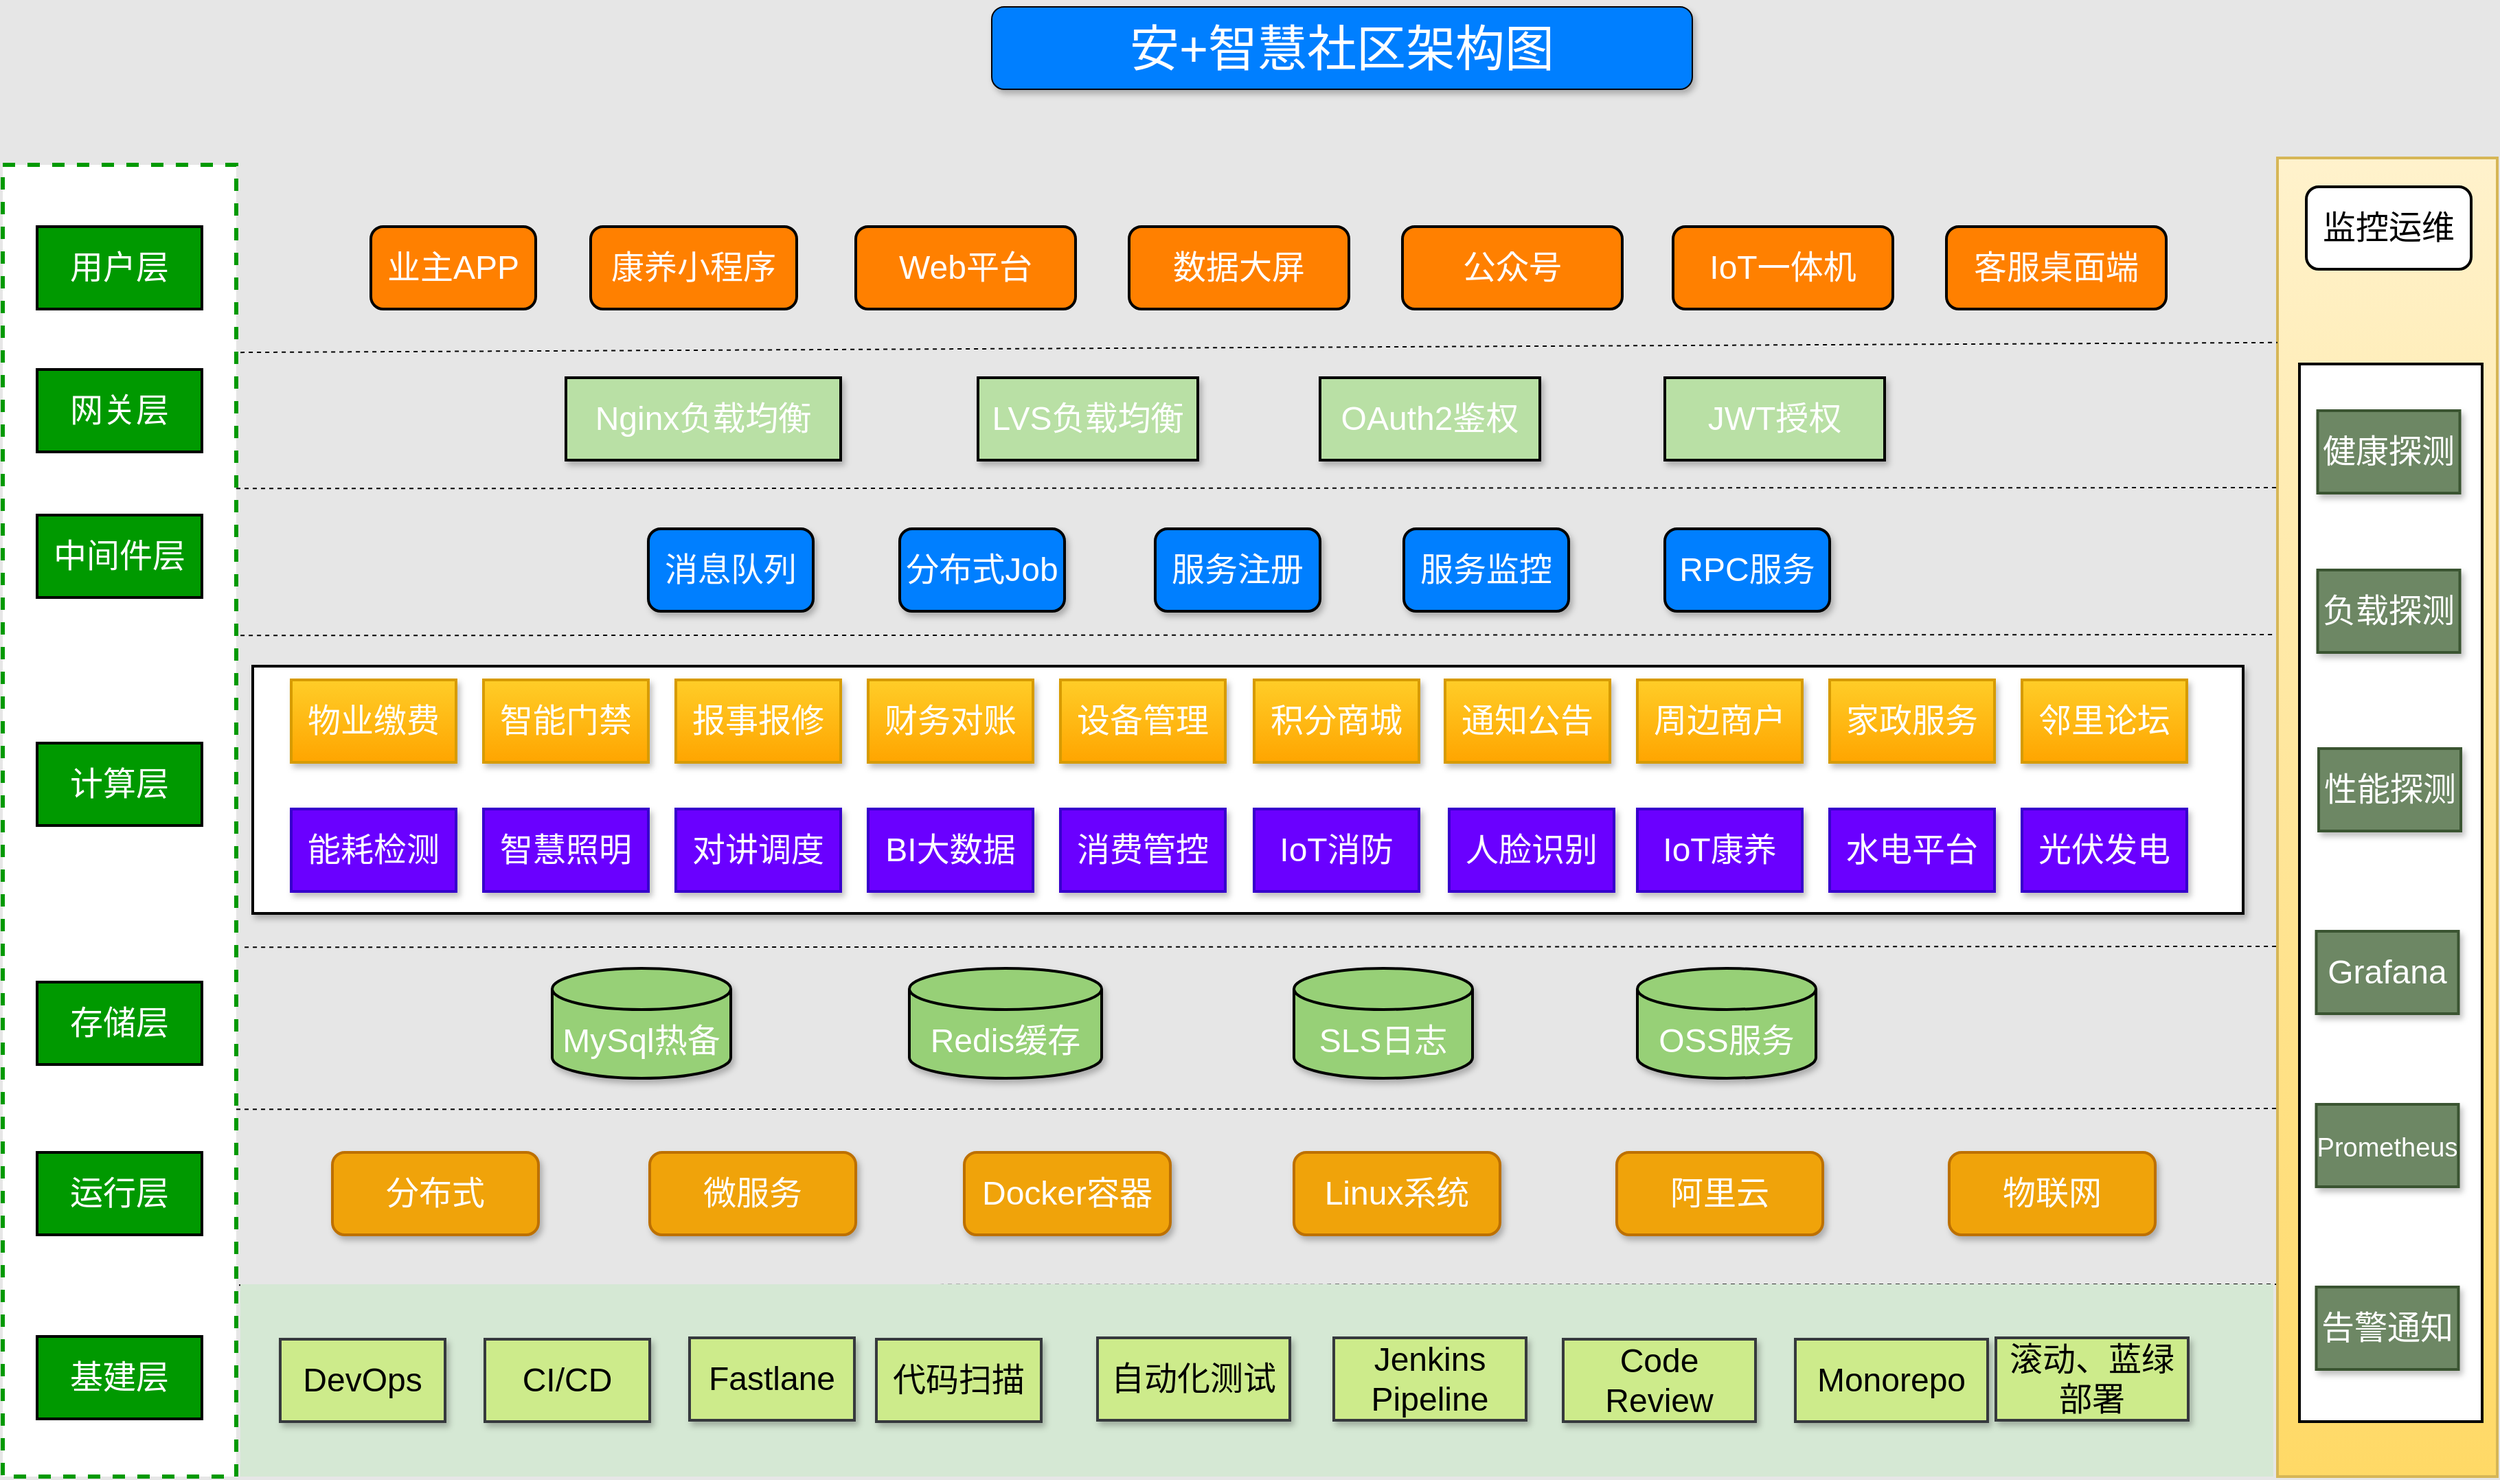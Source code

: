 <mxfile version="15.7.4" type="github">
  <diagram id="Ii7Qvp2UMPxbZerNqTWp" name="Page-1">
    <mxGraphModel dx="3262" dy="1514" grid="1" gridSize="10" guides="1" tooltips="1" connect="1" arrows="1" fold="1" page="0" pageScale="1" pageWidth="1169" pageHeight="827" background="#E6E6E6" math="0" shadow="0">
      <root>
        <mxCell id="0" />
        <mxCell id="1" parent="0" />
        <mxCell id="F0fI_rU61IQj3vAh3Y80-74" value="" style="endArrow=none;dashed=1;html=1;strokeWidth=1;rounded=0;fontSize=24;fontColor=#FFFFFF;exitX=1.018;exitY=0.143;exitDx=0;exitDy=0;exitPerimeter=0;entryX=0;entryY=0.14;entryDx=0;entryDy=0;entryPerimeter=0;" edge="1" parent="1">
          <mxGeometry width="50" height="50" relative="1" as="geometry">
            <mxPoint x="-930" y="820.67" as="sourcePoint" />
            <mxPoint x="576.94" y="820" as="targetPoint" />
          </mxGeometry>
        </mxCell>
        <mxCell id="F0fI_rU61IQj3vAh3Y80-73" value="" style="endArrow=none;dashed=1;html=1;strokeWidth=1;rounded=0;fontSize=24;fontColor=#FFFFFF;exitX=1.018;exitY=0.143;exitDx=0;exitDy=0;exitPerimeter=0;entryX=0;entryY=0.14;entryDx=0;entryDy=0;entryPerimeter=0;" edge="1" parent="1">
          <mxGeometry width="50" height="50" relative="1" as="geometry">
            <mxPoint x="-920" y="692.67" as="sourcePoint" />
            <mxPoint x="586.94" y="692" as="targetPoint" />
          </mxGeometry>
        </mxCell>
        <mxCell id="F0fI_rU61IQj3vAh3Y80-45" value="" style="endArrow=none;dashed=1;html=1;strokeWidth=1;rounded=0;fontSize=24;fontColor=#FFFFFF;exitX=1.018;exitY=0.143;exitDx=0;exitDy=0;exitPerimeter=0;entryX=0;entryY=0.14;entryDx=0;entryDy=0;entryPerimeter=0;" edge="1" parent="1">
          <mxGeometry width="50" height="50" relative="1" as="geometry">
            <mxPoint x="-913.94" y="574.67" as="sourcePoint" />
            <mxPoint x="593" y="574" as="targetPoint" />
          </mxGeometry>
        </mxCell>
        <mxCell id="F0fI_rU61IQj3vAh3Y80-44" value="" style="endArrow=none;dashed=1;html=1;strokeWidth=1;rounded=0;fontSize=24;fontColor=#FFFFFF;exitX=1.018;exitY=0.143;exitDx=0;exitDy=0;exitPerimeter=0;entryX=0;entryY=0.14;entryDx=0;entryDy=0;entryPerimeter=0;" edge="1" parent="1">
          <mxGeometry width="50" height="50" relative="1" as="geometry">
            <mxPoint x="-916.94" y="347.67" as="sourcePoint" />
            <mxPoint x="590" y="347" as="targetPoint" />
          </mxGeometry>
        </mxCell>
        <mxCell id="F0fI_rU61IQj3vAh3Y80-43" value="" style="endArrow=none;dashed=1;html=1;strokeWidth=1;rounded=0;fontSize=24;fontColor=#FFFFFF;exitX=1.018;exitY=0.143;exitDx=0;exitDy=0;exitPerimeter=0;entryX=0;entryY=0.14;entryDx=0;entryDy=0;entryPerimeter=0;" edge="1" parent="1">
          <mxGeometry width="50" height="50" relative="1" as="geometry">
            <mxPoint x="-920" y="240.67" as="sourcePoint" />
            <mxPoint x="586.94" y="240.0" as="targetPoint" />
          </mxGeometry>
        </mxCell>
        <mxCell id="F0fI_rU61IQj3vAh3Y80-2" value="安+智慧社区架构图" style="rounded=1;whiteSpace=wrap;html=1;labelBackgroundColor=none;fontSize=36;fontColor=#FFFFFF;fillColor=#007FFF;shadow=1;" vertex="1" parent="1">
          <mxGeometry x="-370" y="-110" width="510" height="60" as="geometry" />
        </mxCell>
        <mxCell id="F0fI_rU61IQj3vAh3Y80-4" value="" style="whiteSpace=wrap;html=1;labelBackgroundColor=none;fontSize=36;dashed=1;strokeWidth=3;strokeColor=#009900;rounded=0;shadow=0;sketch=0;glass=0;perimeterSpacing=0;" vertex="1" parent="1">
          <mxGeometry x="-1090" y="5" width="170" height="955" as="geometry" />
        </mxCell>
        <mxCell id="F0fI_rU61IQj3vAh3Y80-5" value="用户层" style="rounded=0;whiteSpace=wrap;html=1;shadow=0;glass=0;labelBackgroundColor=none;sketch=0;fontSize=24;fontColor=#FFFFFF;strokeColor=default;strokeWidth=2;fillColor=#009900;" vertex="1" parent="1">
          <mxGeometry x="-1065" y="50" width="120" height="60" as="geometry" />
        </mxCell>
        <mxCell id="F0fI_rU61IQj3vAh3Y80-6" value="网关层" style="rounded=0;whiteSpace=wrap;html=1;shadow=0;glass=0;labelBackgroundColor=none;sketch=0;fontSize=24;fontColor=#FFFFFF;strokeColor=default;strokeWidth=2;fillColor=#009900;" vertex="1" parent="1">
          <mxGeometry x="-1065" y="154" width="120" height="60" as="geometry" />
        </mxCell>
        <mxCell id="F0fI_rU61IQj3vAh3Y80-7" value="中间件层" style="rounded=0;whiteSpace=wrap;html=1;shadow=0;glass=0;labelBackgroundColor=none;sketch=0;fontSize=24;fontColor=#FFFFFF;strokeColor=default;strokeWidth=2;fillColor=#009900;" vertex="1" parent="1">
          <mxGeometry x="-1065" y="260" width="120" height="60" as="geometry" />
        </mxCell>
        <mxCell id="F0fI_rU61IQj3vAh3Y80-8" value="计算层" style="rounded=0;whiteSpace=wrap;html=1;shadow=0;glass=0;labelBackgroundColor=none;sketch=0;fontSize=24;fontColor=#FFFFFF;strokeColor=default;strokeWidth=2;fillColor=#009900;" vertex="1" parent="1">
          <mxGeometry x="-1065" y="426" width="120" height="60" as="geometry" />
        </mxCell>
        <mxCell id="F0fI_rU61IQj3vAh3Y80-9" value="存储层" style="rounded=0;whiteSpace=wrap;html=1;shadow=0;glass=0;labelBackgroundColor=none;sketch=0;fontSize=24;fontColor=#FFFFFF;strokeColor=default;strokeWidth=2;fillColor=#009900;" vertex="1" parent="1">
          <mxGeometry x="-1065" y="600" width="120" height="60" as="geometry" />
        </mxCell>
        <mxCell id="F0fI_rU61IQj3vAh3Y80-10" value="运行层" style="rounded=0;whiteSpace=wrap;html=1;shadow=0;glass=0;labelBackgroundColor=none;sketch=0;fontSize=24;fontColor=#FFFFFF;strokeColor=default;strokeWidth=2;fillColor=#009900;" vertex="1" parent="1">
          <mxGeometry x="-1065" y="724" width="120" height="60" as="geometry" />
        </mxCell>
        <mxCell id="F0fI_rU61IQj3vAh3Y80-11" value="基建层" style="rounded=0;whiteSpace=wrap;html=1;shadow=0;glass=0;labelBackgroundColor=none;sketch=0;fontSize=24;fontColor=#FFFFFF;strokeColor=default;strokeWidth=2;fillColor=#009900;" vertex="1" parent="1">
          <mxGeometry x="-1065" y="858" width="120" height="60" as="geometry" />
        </mxCell>
        <mxCell id="F0fI_rU61IQj3vAh3Y80-19" value="" style="whiteSpace=wrap;html=1;rounded=0;shadow=0;glass=0;labelBackgroundColor=none;sketch=0;fontSize=24;strokeColor=#d6b656;strokeWidth=2;fillColor=#fff2cc;gradientColor=#ffd966;" vertex="1" parent="1">
          <mxGeometry x="566" width="160" height="960" as="geometry" />
        </mxCell>
        <mxCell id="F0fI_rU61IQj3vAh3Y80-20" value="&lt;font color=&quot;#000000&quot;&gt;监控运维&lt;/font&gt;" style="rounded=1;whiteSpace=wrap;html=1;shadow=0;glass=0;labelBackgroundColor=none;sketch=0;fontSize=24;fontColor=#FFFFFF;strokeColor=default;strokeWidth=2;fillColor=#FFFFFF;" vertex="1" parent="1">
          <mxGeometry x="587" y="21" width="120" height="60" as="geometry" />
        </mxCell>
        <mxCell id="F0fI_rU61IQj3vAh3Y80-21" value="&lt;font color=&quot;#ffffff&quot;&gt;业主APP&lt;/font&gt;" style="rounded=1;whiteSpace=wrap;html=1;shadow=0;glass=0;labelBackgroundColor=none;sketch=0;fontSize=24;fontColor=#000000;strokeColor=default;strokeWidth=2;fillColor=#FF8000;" vertex="1" parent="1">
          <mxGeometry x="-822" y="50" width="120" height="60" as="geometry" />
        </mxCell>
        <mxCell id="F0fI_rU61IQj3vAh3Y80-22" value="&lt;font color=&quot;#ffffff&quot;&gt;康养小程序&lt;/font&gt;" style="rounded=1;whiteSpace=wrap;html=1;shadow=0;glass=0;labelBackgroundColor=none;sketch=0;fontSize=24;fontColor=#000000;strokeColor=default;strokeWidth=2;fillColor=#FF8000;" vertex="1" parent="1">
          <mxGeometry x="-662" y="50" width="150" height="60" as="geometry" />
        </mxCell>
        <mxCell id="F0fI_rU61IQj3vAh3Y80-23" value="&lt;font color=&quot;#ffffff&quot;&gt;Web平台&lt;/font&gt;" style="rounded=1;whiteSpace=wrap;html=1;shadow=0;glass=0;labelBackgroundColor=none;sketch=0;fontSize=24;fontColor=#000000;strokeColor=default;strokeWidth=2;fillColor=#FF8000;" vertex="1" parent="1">
          <mxGeometry x="-469" y="50" width="160" height="60" as="geometry" />
        </mxCell>
        <mxCell id="F0fI_rU61IQj3vAh3Y80-24" value="&lt;font color=&quot;#ffffff&quot;&gt;数据大屏&lt;/font&gt;" style="rounded=1;whiteSpace=wrap;html=1;shadow=0;glass=0;labelBackgroundColor=none;sketch=0;fontSize=24;fontColor=#000000;strokeColor=default;strokeWidth=2;fillColor=#FF8000;" vertex="1" parent="1">
          <mxGeometry x="-270" y="50" width="160" height="60" as="geometry" />
        </mxCell>
        <mxCell id="F0fI_rU61IQj3vAh3Y80-25" value="&lt;font color=&quot;#ffffff&quot;&gt;公众号&lt;/font&gt;" style="rounded=1;whiteSpace=wrap;html=1;shadow=0;glass=0;labelBackgroundColor=none;sketch=0;fontSize=24;fontColor=#000000;strokeColor=default;strokeWidth=2;fillColor=#FF8000;" vertex="1" parent="1">
          <mxGeometry x="-71" y="50" width="160" height="60" as="geometry" />
        </mxCell>
        <mxCell id="F0fI_rU61IQj3vAh3Y80-26" value="&lt;span style=&quot;color: rgb(255 , 255 , 255)&quot;&gt;IoT&lt;/span&gt;&lt;font color=&quot;#ffffff&quot;&gt;一体机&lt;/font&gt;" style="rounded=1;whiteSpace=wrap;html=1;shadow=0;glass=0;labelBackgroundColor=none;sketch=0;fontSize=24;fontColor=#000000;strokeColor=default;strokeWidth=2;fillColor=#FF8000;" vertex="1" parent="1">
          <mxGeometry x="126" y="50" width="160" height="60" as="geometry" />
        </mxCell>
        <mxCell id="F0fI_rU61IQj3vAh3Y80-27" value="&lt;font color=&quot;#ffffff&quot;&gt;客服桌面端&lt;/font&gt;" style="rounded=1;whiteSpace=wrap;html=1;shadow=0;glass=0;labelBackgroundColor=none;sketch=0;fontSize=24;fontColor=#000000;strokeColor=default;strokeWidth=2;fillColor=#FF8000;" vertex="1" parent="1">
          <mxGeometry x="325" y="50" width="160" height="60" as="geometry" />
        </mxCell>
        <mxCell id="F0fI_rU61IQj3vAh3Y80-29" value="" style="endArrow=none;dashed=1;html=1;strokeWidth=1;rounded=0;fontSize=24;fontColor=#FFFFFF;exitX=1.018;exitY=0.143;exitDx=0;exitDy=0;exitPerimeter=0;entryX=0;entryY=0.14;entryDx=0;entryDy=0;entryPerimeter=0;" edge="1" parent="1" source="F0fI_rU61IQj3vAh3Y80-4" target="F0fI_rU61IQj3vAh3Y80-19">
          <mxGeometry width="50" height="50" relative="1" as="geometry">
            <mxPoint x="-850" y="180" as="sourcePoint" />
            <mxPoint x="580" y="132" as="targetPoint" />
          </mxGeometry>
        </mxCell>
        <mxCell id="F0fI_rU61IQj3vAh3Y80-30" value="Nginx负载均衡" style="rounded=0;whiteSpace=wrap;html=1;shadow=1;glass=0;labelBackgroundColor=none;sketch=0;fontSize=24;fontColor=#FFFFFF;strokeColor=default;strokeWidth=2;fillColor=#B9E0A5;" vertex="1" parent="1">
          <mxGeometry x="-680" y="160" width="200" height="60" as="geometry" />
        </mxCell>
        <mxCell id="F0fI_rU61IQj3vAh3Y80-31" value="OAuth2鉴权" style="rounded=0;whiteSpace=wrap;html=1;shadow=1;glass=0;labelBackgroundColor=none;sketch=0;fontSize=24;fontColor=#FFFFFF;strokeColor=default;strokeWidth=2;fillColor=#B9E0A5;" vertex="1" parent="1">
          <mxGeometry x="-131" y="160" width="160" height="60" as="geometry" />
        </mxCell>
        <mxCell id="F0fI_rU61IQj3vAh3Y80-33" value="MySql热备" style="shape=cylinder3;whiteSpace=wrap;html=1;boundedLbl=1;backgroundOutline=1;size=15;rounded=1;shadow=1;glass=0;labelBackgroundColor=none;sketch=0;fontSize=24;fontColor=#FFFFFF;strokeColor=default;strokeWidth=2;fillColor=#97D077;" vertex="1" parent="1">
          <mxGeometry x="-690" y="590" width="130" height="80" as="geometry" />
        </mxCell>
        <mxCell id="F0fI_rU61IQj3vAh3Y80-34" value="Redis缓存" style="shape=cylinder3;whiteSpace=wrap;html=1;boundedLbl=1;backgroundOutline=1;size=15;rounded=1;shadow=1;glass=0;labelBackgroundColor=none;sketch=0;fontSize=24;fontColor=#FFFFFF;strokeColor=default;strokeWidth=2;fillColor=#97D077;" vertex="1" parent="1">
          <mxGeometry x="-430" y="590" width="140" height="80" as="geometry" />
        </mxCell>
        <mxCell id="F0fI_rU61IQj3vAh3Y80-35" value="SLS日志" style="shape=cylinder3;whiteSpace=wrap;html=1;boundedLbl=1;backgroundOutline=1;size=15;rounded=1;shadow=1;glass=0;labelBackgroundColor=none;sketch=0;fontSize=24;fontColor=#FFFFFF;strokeColor=default;strokeWidth=2;fillColor=#97D077;" vertex="1" parent="1">
          <mxGeometry x="-150" y="590" width="130" height="80" as="geometry" />
        </mxCell>
        <mxCell id="F0fI_rU61IQj3vAh3Y80-37" value="消息队列" style="rounded=1;whiteSpace=wrap;html=1;shadow=1;glass=0;labelBackgroundColor=none;sketch=0;fontSize=24;fontColor=#FFFFFF;strokeColor=default;strokeWidth=2;fillColor=#007FFF;" vertex="1" parent="1">
          <mxGeometry x="-620" y="270" width="120" height="60" as="geometry" />
        </mxCell>
        <mxCell id="F0fI_rU61IQj3vAh3Y80-38" value="分布式Job" style="rounded=1;whiteSpace=wrap;html=1;shadow=1;glass=0;labelBackgroundColor=none;sketch=0;fontSize=24;fontColor=#FFFFFF;strokeColor=default;strokeWidth=2;fillColor=#007FFF;" vertex="1" parent="1">
          <mxGeometry x="-437" y="270" width="120" height="60" as="geometry" />
        </mxCell>
        <mxCell id="F0fI_rU61IQj3vAh3Y80-39" value="服务注册" style="rounded=1;whiteSpace=wrap;html=1;shadow=1;glass=0;labelBackgroundColor=none;sketch=0;fontSize=24;fontColor=#FFFFFF;strokeColor=default;strokeWidth=2;fillColor=#007FFF;" vertex="1" parent="1">
          <mxGeometry x="-251" y="270" width="120" height="60" as="geometry" />
        </mxCell>
        <mxCell id="F0fI_rU61IQj3vAh3Y80-40" value="服务监控" style="rounded=1;whiteSpace=wrap;html=1;shadow=1;glass=0;labelBackgroundColor=none;sketch=0;fontSize=24;fontColor=#FFFFFF;strokeColor=default;strokeWidth=2;fillColor=#007FFF;" vertex="1" parent="1">
          <mxGeometry x="-70" y="270" width="120" height="60" as="geometry" />
        </mxCell>
        <mxCell id="F0fI_rU61IQj3vAh3Y80-41" value="JWT授权" style="rounded=0;whiteSpace=wrap;html=1;shadow=1;glass=0;labelBackgroundColor=none;sketch=0;fontSize=24;fontColor=#FFFFFF;strokeColor=default;strokeWidth=2;fillColor=#B9E0A5;" vertex="1" parent="1">
          <mxGeometry x="120" y="160" width="160" height="60" as="geometry" />
        </mxCell>
        <mxCell id="F0fI_rU61IQj3vAh3Y80-42" value="OSS服务" style="shape=cylinder3;whiteSpace=wrap;html=1;boundedLbl=1;backgroundOutline=1;size=15;rounded=1;shadow=1;glass=0;labelBackgroundColor=none;sketch=0;fontSize=24;fontColor=#FFFFFF;strokeColor=default;strokeWidth=2;fillColor=#97D077;" vertex="1" parent="1">
          <mxGeometry x="100" y="590" width="130" height="80" as="geometry" />
        </mxCell>
        <mxCell id="F0fI_rU61IQj3vAh3Y80-49" value="" style="rounded=0;whiteSpace=wrap;html=1;shadow=1;glass=0;labelBackgroundColor=none;sketch=0;fontSize=24;strokeWidth=2;" vertex="1" parent="1">
          <mxGeometry x="-908" y="370" width="1449" height="180" as="geometry" />
        </mxCell>
        <mxCell id="F0fI_rU61IQj3vAh3Y80-50" value="&lt;font color=&quot;#ffffff&quot;&gt;物业缴费&lt;/font&gt;" style="rounded=0;whiteSpace=wrap;html=1;shadow=1;glass=0;labelBackgroundColor=none;sketch=0;fontSize=24;strokeColor=#d79b00;strokeWidth=2;fillColor=#ffcd28;gradientColor=#ffa500;" vertex="1" parent="1">
          <mxGeometry x="-880" y="380" width="120" height="60" as="geometry" />
        </mxCell>
        <mxCell id="F0fI_rU61IQj3vAh3Y80-51" value="&lt;font color=&quot;#ffffff&quot;&gt;智能门禁&lt;/font&gt;" style="rounded=0;whiteSpace=wrap;html=1;shadow=1;glass=0;labelBackgroundColor=none;sketch=0;fontSize=24;strokeColor=#d79b00;strokeWidth=2;fillColor=#ffcd28;gradientColor=#ffa500;" vertex="1" parent="1">
          <mxGeometry x="-740" y="380" width="120" height="60" as="geometry" />
        </mxCell>
        <mxCell id="F0fI_rU61IQj3vAh3Y80-52" value="&lt;font color=&quot;#ffffff&quot;&gt;报事报修&lt;/font&gt;" style="rounded=0;whiteSpace=wrap;html=1;shadow=1;glass=0;labelBackgroundColor=none;sketch=0;fontSize=24;strokeColor=#d79b00;strokeWidth=2;fillColor=#ffcd28;gradientColor=#ffa500;" vertex="1" parent="1">
          <mxGeometry x="-600" y="380" width="120" height="60" as="geometry" />
        </mxCell>
        <mxCell id="F0fI_rU61IQj3vAh3Y80-53" value="&lt;font color=&quot;#ffffff&quot;&gt;财务对账&lt;/font&gt;" style="rounded=0;whiteSpace=wrap;html=1;shadow=1;glass=0;labelBackgroundColor=none;sketch=0;fontSize=24;strokeColor=#d79b00;strokeWidth=2;fillColor=#ffcd28;gradientColor=#ffa500;" vertex="1" parent="1">
          <mxGeometry x="-460" y="380" width="120" height="60" as="geometry" />
        </mxCell>
        <mxCell id="F0fI_rU61IQj3vAh3Y80-54" value="&lt;font color=&quot;#ffffff&quot;&gt;设备管理&lt;/font&gt;" style="rounded=0;whiteSpace=wrap;html=1;shadow=1;glass=0;labelBackgroundColor=none;sketch=0;fontSize=24;strokeColor=#d79b00;strokeWidth=2;fillColor=#ffcd28;gradientColor=#ffa500;" vertex="1" parent="1">
          <mxGeometry x="-320" y="380" width="120" height="60" as="geometry" />
        </mxCell>
        <mxCell id="F0fI_rU61IQj3vAh3Y80-55" value="&lt;font color=&quot;#ffffff&quot;&gt;积分商城&lt;/font&gt;" style="rounded=0;whiteSpace=wrap;html=1;shadow=1;glass=0;labelBackgroundColor=none;sketch=0;fontSize=24;strokeColor=#d79b00;strokeWidth=2;fillColor=#ffcd28;gradientColor=#ffa500;" vertex="1" parent="1">
          <mxGeometry x="-179" y="380" width="120" height="60" as="geometry" />
        </mxCell>
        <mxCell id="F0fI_rU61IQj3vAh3Y80-56" value="&lt;font color=&quot;#ffffff&quot;&gt;通知公告&lt;/font&gt;" style="rounded=0;whiteSpace=wrap;html=1;shadow=1;glass=0;labelBackgroundColor=none;sketch=0;fontSize=24;strokeColor=#d79b00;strokeWidth=2;fillColor=#ffcd28;gradientColor=#ffa500;" vertex="1" parent="1">
          <mxGeometry x="-40" y="380" width="120" height="60" as="geometry" />
        </mxCell>
        <mxCell id="F0fI_rU61IQj3vAh3Y80-57" value="&lt;font color=&quot;#ffffff&quot;&gt;周边商户&lt;/font&gt;" style="rounded=0;whiteSpace=wrap;html=1;shadow=1;glass=0;labelBackgroundColor=none;sketch=0;fontSize=24;strokeColor=#d79b00;strokeWidth=2;fillColor=#ffcd28;gradientColor=#ffa500;" vertex="1" parent="1">
          <mxGeometry x="100" y="380" width="120" height="60" as="geometry" />
        </mxCell>
        <mxCell id="F0fI_rU61IQj3vAh3Y80-58" value="&lt;font color=&quot;#ffffff&quot;&gt;家政服务&lt;/font&gt;" style="rounded=0;whiteSpace=wrap;html=1;shadow=1;glass=0;labelBackgroundColor=none;sketch=0;fontSize=24;strokeColor=#d79b00;strokeWidth=2;fillColor=#ffcd28;gradientColor=#ffa500;" vertex="1" parent="1">
          <mxGeometry x="240" y="380" width="120" height="60" as="geometry" />
        </mxCell>
        <mxCell id="F0fI_rU61IQj3vAh3Y80-59" value="&lt;font color=&quot;#ffffff&quot;&gt;邻里论坛&lt;/font&gt;" style="rounded=0;whiteSpace=wrap;html=1;shadow=1;glass=0;labelBackgroundColor=none;sketch=0;fontSize=24;strokeColor=#d79b00;strokeWidth=2;fillColor=#ffcd28;gradientColor=#ffa500;" vertex="1" parent="1">
          <mxGeometry x="380" y="380" width="120" height="60" as="geometry" />
        </mxCell>
        <mxCell id="F0fI_rU61IQj3vAh3Y80-60" value="&lt;font color=&quot;#ffffff&quot;&gt;能耗检测&lt;/font&gt;" style="rounded=0;whiteSpace=wrap;html=1;shadow=1;glass=0;labelBackgroundColor=none;sketch=0;fontSize=24;strokeColor=#3700CC;strokeWidth=2;fillColor=#6a00ff;fontColor=#ffffff;" vertex="1" parent="1">
          <mxGeometry x="-880" y="474" width="120" height="60" as="geometry" />
        </mxCell>
        <mxCell id="F0fI_rU61IQj3vAh3Y80-61" value="&lt;font color=&quot;#ffffff&quot;&gt;智慧照明&lt;/font&gt;" style="rounded=0;whiteSpace=wrap;html=1;shadow=1;glass=0;labelBackgroundColor=none;sketch=0;fontSize=24;strokeColor=#3700CC;strokeWidth=2;fillColor=#6a00ff;fontColor=#ffffff;" vertex="1" parent="1">
          <mxGeometry x="-740" y="474" width="120" height="60" as="geometry" />
        </mxCell>
        <mxCell id="F0fI_rU61IQj3vAh3Y80-64" value="&lt;font color=&quot;#ffffff&quot;&gt;对讲调度&lt;/font&gt;" style="rounded=0;whiteSpace=wrap;html=1;shadow=1;glass=0;labelBackgroundColor=none;sketch=0;fontSize=24;strokeColor=#3700CC;strokeWidth=2;fillColor=#6a00ff;fontColor=#ffffff;" vertex="1" parent="1">
          <mxGeometry x="-600" y="474" width="120" height="60" as="geometry" />
        </mxCell>
        <mxCell id="F0fI_rU61IQj3vAh3Y80-65" value="&lt;font color=&quot;#ffffff&quot;&gt;BI大数据&lt;/font&gt;" style="rounded=0;whiteSpace=wrap;html=1;shadow=1;glass=0;labelBackgroundColor=none;sketch=0;fontSize=24;strokeColor=#3700CC;strokeWidth=2;fillColor=#6a00ff;fontColor=#ffffff;" vertex="1" parent="1">
          <mxGeometry x="-460" y="474" width="120" height="60" as="geometry" />
        </mxCell>
        <mxCell id="F0fI_rU61IQj3vAh3Y80-66" value="&lt;font color=&quot;#ffffff&quot;&gt;消费管控&lt;/font&gt;" style="rounded=0;whiteSpace=wrap;html=1;shadow=1;glass=0;labelBackgroundColor=none;sketch=0;fontSize=24;strokeColor=#3700CC;strokeWidth=2;fillColor=#6a00ff;fontColor=#ffffff;" vertex="1" parent="1">
          <mxGeometry x="-320" y="474" width="120" height="60" as="geometry" />
        </mxCell>
        <mxCell id="F0fI_rU61IQj3vAh3Y80-67" value="&lt;font color=&quot;#ffffff&quot;&gt;IoT消防&lt;/font&gt;" style="rounded=0;whiteSpace=wrap;html=1;shadow=1;glass=0;labelBackgroundColor=none;sketch=0;fontSize=24;strokeColor=#3700CC;strokeWidth=2;fillColor=#6a00ff;fontColor=#ffffff;" vertex="1" parent="1">
          <mxGeometry x="-179" y="474" width="120" height="60" as="geometry" />
        </mxCell>
        <mxCell id="F0fI_rU61IQj3vAh3Y80-68" value="&lt;font color=&quot;#ffffff&quot;&gt;人脸识别&lt;/font&gt;" style="rounded=0;whiteSpace=wrap;html=1;shadow=1;glass=0;labelBackgroundColor=none;sketch=0;fontSize=24;strokeColor=#3700CC;strokeWidth=2;fillColor=#6a00ff;fontColor=#ffffff;" vertex="1" parent="1">
          <mxGeometry x="-37" y="474" width="120" height="60" as="geometry" />
        </mxCell>
        <mxCell id="F0fI_rU61IQj3vAh3Y80-69" value="&lt;font color=&quot;#ffffff&quot;&gt;IoT康养&lt;/font&gt;" style="rounded=0;whiteSpace=wrap;html=1;shadow=1;glass=0;labelBackgroundColor=none;sketch=0;fontSize=24;strokeColor=#3700CC;strokeWidth=2;fillColor=#6a00ff;fontColor=#ffffff;" vertex="1" parent="1">
          <mxGeometry x="100" y="474" width="120" height="60" as="geometry" />
        </mxCell>
        <mxCell id="F0fI_rU61IQj3vAh3Y80-70" value="&lt;font color=&quot;#ffffff&quot;&gt;水电平台&lt;/font&gt;" style="rounded=0;whiteSpace=wrap;html=1;shadow=1;glass=0;labelBackgroundColor=none;sketch=0;fontSize=24;strokeColor=#3700CC;strokeWidth=2;fillColor=#6a00ff;fontColor=#ffffff;" vertex="1" parent="1">
          <mxGeometry x="240" y="474" width="120" height="60" as="geometry" />
        </mxCell>
        <mxCell id="F0fI_rU61IQj3vAh3Y80-71" value="光伏发电" style="rounded=0;whiteSpace=wrap;html=1;shadow=1;glass=0;labelBackgroundColor=none;sketch=0;fontSize=24;strokeColor=#3700CC;strokeWidth=2;fillColor=#6a00ff;fontColor=#ffffff;" vertex="1" parent="1">
          <mxGeometry x="380" y="474" width="120" height="60" as="geometry" />
        </mxCell>
        <mxCell id="F0fI_rU61IQj3vAh3Y80-76" value="" style="rounded=0;whiteSpace=wrap;html=1;shadow=0;glass=0;labelBackgroundColor=none;sketch=0;fontSize=24;strokeWidth=2;fillColor=#d5e8d4;strokeColor=none;" vertex="1" parent="1">
          <mxGeometry x="-917" y="820" width="1480" height="140" as="geometry" />
        </mxCell>
        <mxCell id="F0fI_rU61IQj3vAh3Y80-77" value="Docker容器" style="rounded=1;whiteSpace=wrap;html=1;shadow=1;glass=0;labelBackgroundColor=none;sketch=0;fontSize=24;fontColor=#FFFFFF;strokeColor=#BD7000;strokeWidth=2;fillColor=#f0a30a;" vertex="1" parent="1">
          <mxGeometry x="-390" y="724" width="150" height="60" as="geometry" />
        </mxCell>
        <mxCell id="F0fI_rU61IQj3vAh3Y80-78" value="Linux系统" style="rounded=1;whiteSpace=wrap;html=1;shadow=1;glass=0;labelBackgroundColor=none;sketch=0;fontSize=24;fontColor=#FFFFFF;strokeColor=#BD7000;strokeWidth=2;fillColor=#f0a30a;" vertex="1" parent="1">
          <mxGeometry x="-150" y="724" width="150" height="60" as="geometry" />
        </mxCell>
        <mxCell id="F0fI_rU61IQj3vAh3Y80-79" value="阿里云" style="rounded=1;whiteSpace=wrap;html=1;shadow=1;glass=0;labelBackgroundColor=none;sketch=0;fontSize=24;fontColor=#FFFFFF;strokeColor=#BD7000;strokeWidth=2;fillColor=#f0a30a;" vertex="1" parent="1">
          <mxGeometry x="85" y="724" width="150" height="60" as="geometry" />
        </mxCell>
        <mxCell id="F0fI_rU61IQj3vAh3Y80-80" value="微服务" style="rounded=1;whiteSpace=wrap;html=1;shadow=1;glass=0;labelBackgroundColor=none;sketch=0;fontSize=24;fontColor=#FFFFFF;strokeColor=#BD7000;strokeWidth=2;fillColor=#f0a30a;" vertex="1" parent="1">
          <mxGeometry x="-619" y="724" width="150" height="60" as="geometry" />
        </mxCell>
        <mxCell id="F0fI_rU61IQj3vAh3Y80-81" value="分布式" style="rounded=1;whiteSpace=wrap;html=1;shadow=1;glass=0;labelBackgroundColor=none;sketch=0;fontSize=24;fontColor=#FFFFFF;strokeColor=#BD7000;strokeWidth=2;fillColor=#f0a30a;" vertex="1" parent="1">
          <mxGeometry x="-850" y="724" width="150" height="60" as="geometry" />
        </mxCell>
        <mxCell id="F0fI_rU61IQj3vAh3Y80-82" value="物联网" style="rounded=1;whiteSpace=wrap;html=1;shadow=1;glass=0;labelBackgroundColor=none;sketch=0;fontSize=24;fontColor=#FFFFFF;strokeColor=#BD7000;strokeWidth=2;fillColor=#f0a30a;" vertex="1" parent="1">
          <mxGeometry x="327" y="724" width="150" height="60" as="geometry" />
        </mxCell>
        <mxCell id="F0fI_rU61IQj3vAh3Y80-83" value="DevOps" style="rounded=0;whiteSpace=wrap;html=1;shadow=1;glass=0;labelBackgroundColor=none;sketch=0;fontSize=24;strokeWidth=2;fillColor=#cdeb8b;strokeColor=#36393d;" vertex="1" parent="1">
          <mxGeometry x="-888" y="860" width="120" height="60" as="geometry" />
        </mxCell>
        <mxCell id="F0fI_rU61IQj3vAh3Y80-84" value="CI/CD" style="rounded=0;whiteSpace=wrap;html=1;shadow=1;glass=0;labelBackgroundColor=none;sketch=0;fontSize=24;strokeWidth=2;fillColor=#cdeb8b;strokeColor=#36393d;" vertex="1" parent="1">
          <mxGeometry x="-739" y="860" width="120" height="60" as="geometry" />
        </mxCell>
        <mxCell id="F0fI_rU61IQj3vAh3Y80-85" value="Fastlane" style="rounded=0;whiteSpace=wrap;html=1;shadow=1;glass=0;labelBackgroundColor=none;sketch=0;fontSize=24;strokeWidth=2;fillColor=#cdeb8b;strokeColor=#36393d;" vertex="1" parent="1">
          <mxGeometry x="-590" y="859" width="120" height="60" as="geometry" />
        </mxCell>
        <mxCell id="F0fI_rU61IQj3vAh3Y80-86" value="代码扫描" style="rounded=0;whiteSpace=wrap;html=1;shadow=1;glass=0;labelBackgroundColor=none;sketch=0;fontSize=24;strokeWidth=2;fillColor=#cdeb8b;strokeColor=#36393d;" vertex="1" parent="1">
          <mxGeometry x="-454" y="860" width="120" height="60" as="geometry" />
        </mxCell>
        <mxCell id="F0fI_rU61IQj3vAh3Y80-87" value="自动化测试" style="rounded=0;whiteSpace=wrap;html=1;shadow=1;glass=0;labelBackgroundColor=none;sketch=0;fontSize=24;strokeWidth=2;fillColor=#cdeb8b;strokeColor=#36393d;" vertex="1" parent="1">
          <mxGeometry x="-293" y="859" width="140" height="60" as="geometry" />
        </mxCell>
        <mxCell id="F0fI_rU61IQj3vAh3Y80-88" value="Jenkins Pipeline" style="rounded=0;whiteSpace=wrap;html=1;shadow=1;glass=0;labelBackgroundColor=none;sketch=0;fontSize=24;strokeWidth=2;fillColor=#cdeb8b;strokeColor=#36393d;" vertex="1" parent="1">
          <mxGeometry x="-121" y="859" width="140" height="60" as="geometry" />
        </mxCell>
        <mxCell id="F0fI_rU61IQj3vAh3Y80-89" value="Code Review" style="rounded=0;whiteSpace=wrap;html=1;shadow=1;glass=0;labelBackgroundColor=none;sketch=0;fontSize=24;strokeWidth=2;fillColor=#cdeb8b;strokeColor=#36393d;" vertex="1" parent="1">
          <mxGeometry x="46" y="860" width="140" height="60" as="geometry" />
        </mxCell>
        <mxCell id="F0fI_rU61IQj3vAh3Y80-93" value="RPC服务" style="rounded=1;whiteSpace=wrap;html=1;shadow=1;glass=0;labelBackgroundColor=none;sketch=0;fontSize=24;fontColor=#FFFFFF;strokeColor=default;strokeWidth=2;fillColor=#007FFF;" vertex="1" parent="1">
          <mxGeometry x="120" y="270" width="120" height="60" as="geometry" />
        </mxCell>
        <mxCell id="F0fI_rU61IQj3vAh3Y80-94" value="LVS负载均衡" style="rounded=0;whiteSpace=wrap;html=1;shadow=1;glass=0;labelBackgroundColor=none;sketch=0;fontSize=24;fontColor=#FFFFFF;strokeColor=default;strokeWidth=2;fillColor=#B9E0A5;" vertex="1" parent="1">
          <mxGeometry x="-380" y="160" width="160" height="60" as="geometry" />
        </mxCell>
        <mxCell id="F0fI_rU61IQj3vAh3Y80-95" value="Monorepo" style="rounded=0;whiteSpace=wrap;html=1;shadow=1;glass=0;labelBackgroundColor=none;sketch=0;fontSize=24;strokeWidth=2;fillColor=#cdeb8b;strokeColor=#36393d;" vertex="1" parent="1">
          <mxGeometry x="215" y="860" width="140" height="60" as="geometry" />
        </mxCell>
        <mxCell id="F0fI_rU61IQj3vAh3Y80-96" value="滚动、蓝绿部署" style="rounded=0;whiteSpace=wrap;html=1;shadow=1;glass=0;labelBackgroundColor=none;sketch=0;fontSize=24;strokeWidth=2;fillColor=#cdeb8b;strokeColor=#36393d;" vertex="1" parent="1">
          <mxGeometry x="361" y="859" width="140" height="60" as="geometry" />
        </mxCell>
        <mxCell id="F0fI_rU61IQj3vAh3Y80-97" value="" style="rounded=0;whiteSpace=wrap;html=1;shadow=0;glass=0;labelBackgroundColor=none;sketch=0;fontSize=24;strokeWidth=2;" vertex="1" parent="1">
          <mxGeometry x="582" y="150" width="133" height="770" as="geometry" />
        </mxCell>
        <mxCell id="F0fI_rU61IQj3vAh3Y80-98" value="健康探测" style="rounded=0;whiteSpace=wrap;html=1;shadow=1;glass=0;labelBackgroundColor=none;sketch=0;fontSize=24;strokeColor=#3A5431;strokeWidth=2;fillColor=#6d8764;fontColor=#ffffff;" vertex="1" parent="1">
          <mxGeometry x="595.25" y="184" width="103.5" height="60" as="geometry" />
        </mxCell>
        <mxCell id="F0fI_rU61IQj3vAh3Y80-99" value="负载探测" style="rounded=0;whiteSpace=wrap;html=1;shadow=1;glass=0;labelBackgroundColor=none;sketch=0;fontSize=24;strokeColor=#3A5431;strokeWidth=2;fillColor=#6d8764;fontColor=#ffffff;" vertex="1" parent="1">
          <mxGeometry x="595.25" y="300" width="103.5" height="60" as="geometry" />
        </mxCell>
        <mxCell id="F0fI_rU61IQj3vAh3Y80-100" value="性能探测" style="rounded=0;whiteSpace=wrap;html=1;shadow=1;glass=0;labelBackgroundColor=none;sketch=0;fontSize=24;strokeColor=#3A5431;strokeWidth=2;fillColor=#6d8764;fontColor=#ffffff;" vertex="1" parent="1">
          <mxGeometry x="596" y="430" width="103.5" height="60" as="geometry" />
        </mxCell>
        <mxCell id="F0fI_rU61IQj3vAh3Y80-102" value="Grafana" style="rounded=0;whiteSpace=wrap;html=1;shadow=1;glass=0;labelBackgroundColor=none;sketch=0;fontSize=24;strokeColor=#3A5431;strokeWidth=2;fillColor=#6d8764;fontColor=#ffffff;" vertex="1" parent="1">
          <mxGeometry x="594.25" y="563" width="103.5" height="60" as="geometry" />
        </mxCell>
        <mxCell id="F0fI_rU61IQj3vAh3Y80-103" value="&lt;font style=&quot;font-size: 19px&quot;&gt;Prometheus&lt;/font&gt;" style="rounded=0;whiteSpace=wrap;html=1;shadow=1;glass=0;labelBackgroundColor=none;sketch=0;fontSize=24;strokeColor=#3A5431;strokeWidth=2;fillColor=#6d8764;fontColor=#ffffff;" vertex="1" parent="1">
          <mxGeometry x="594.25" y="689" width="103.5" height="60" as="geometry" />
        </mxCell>
        <mxCell id="F0fI_rU61IQj3vAh3Y80-104" value="告警通知" style="rounded=0;whiteSpace=wrap;html=1;shadow=1;glass=0;labelBackgroundColor=none;sketch=0;fontSize=24;strokeColor=#3A5431;strokeWidth=2;fillColor=#6d8764;fontColor=#ffffff;" vertex="1" parent="1">
          <mxGeometry x="594.25" y="822" width="103.5" height="60" as="geometry" />
        </mxCell>
      </root>
    </mxGraphModel>
  </diagram>
</mxfile>
